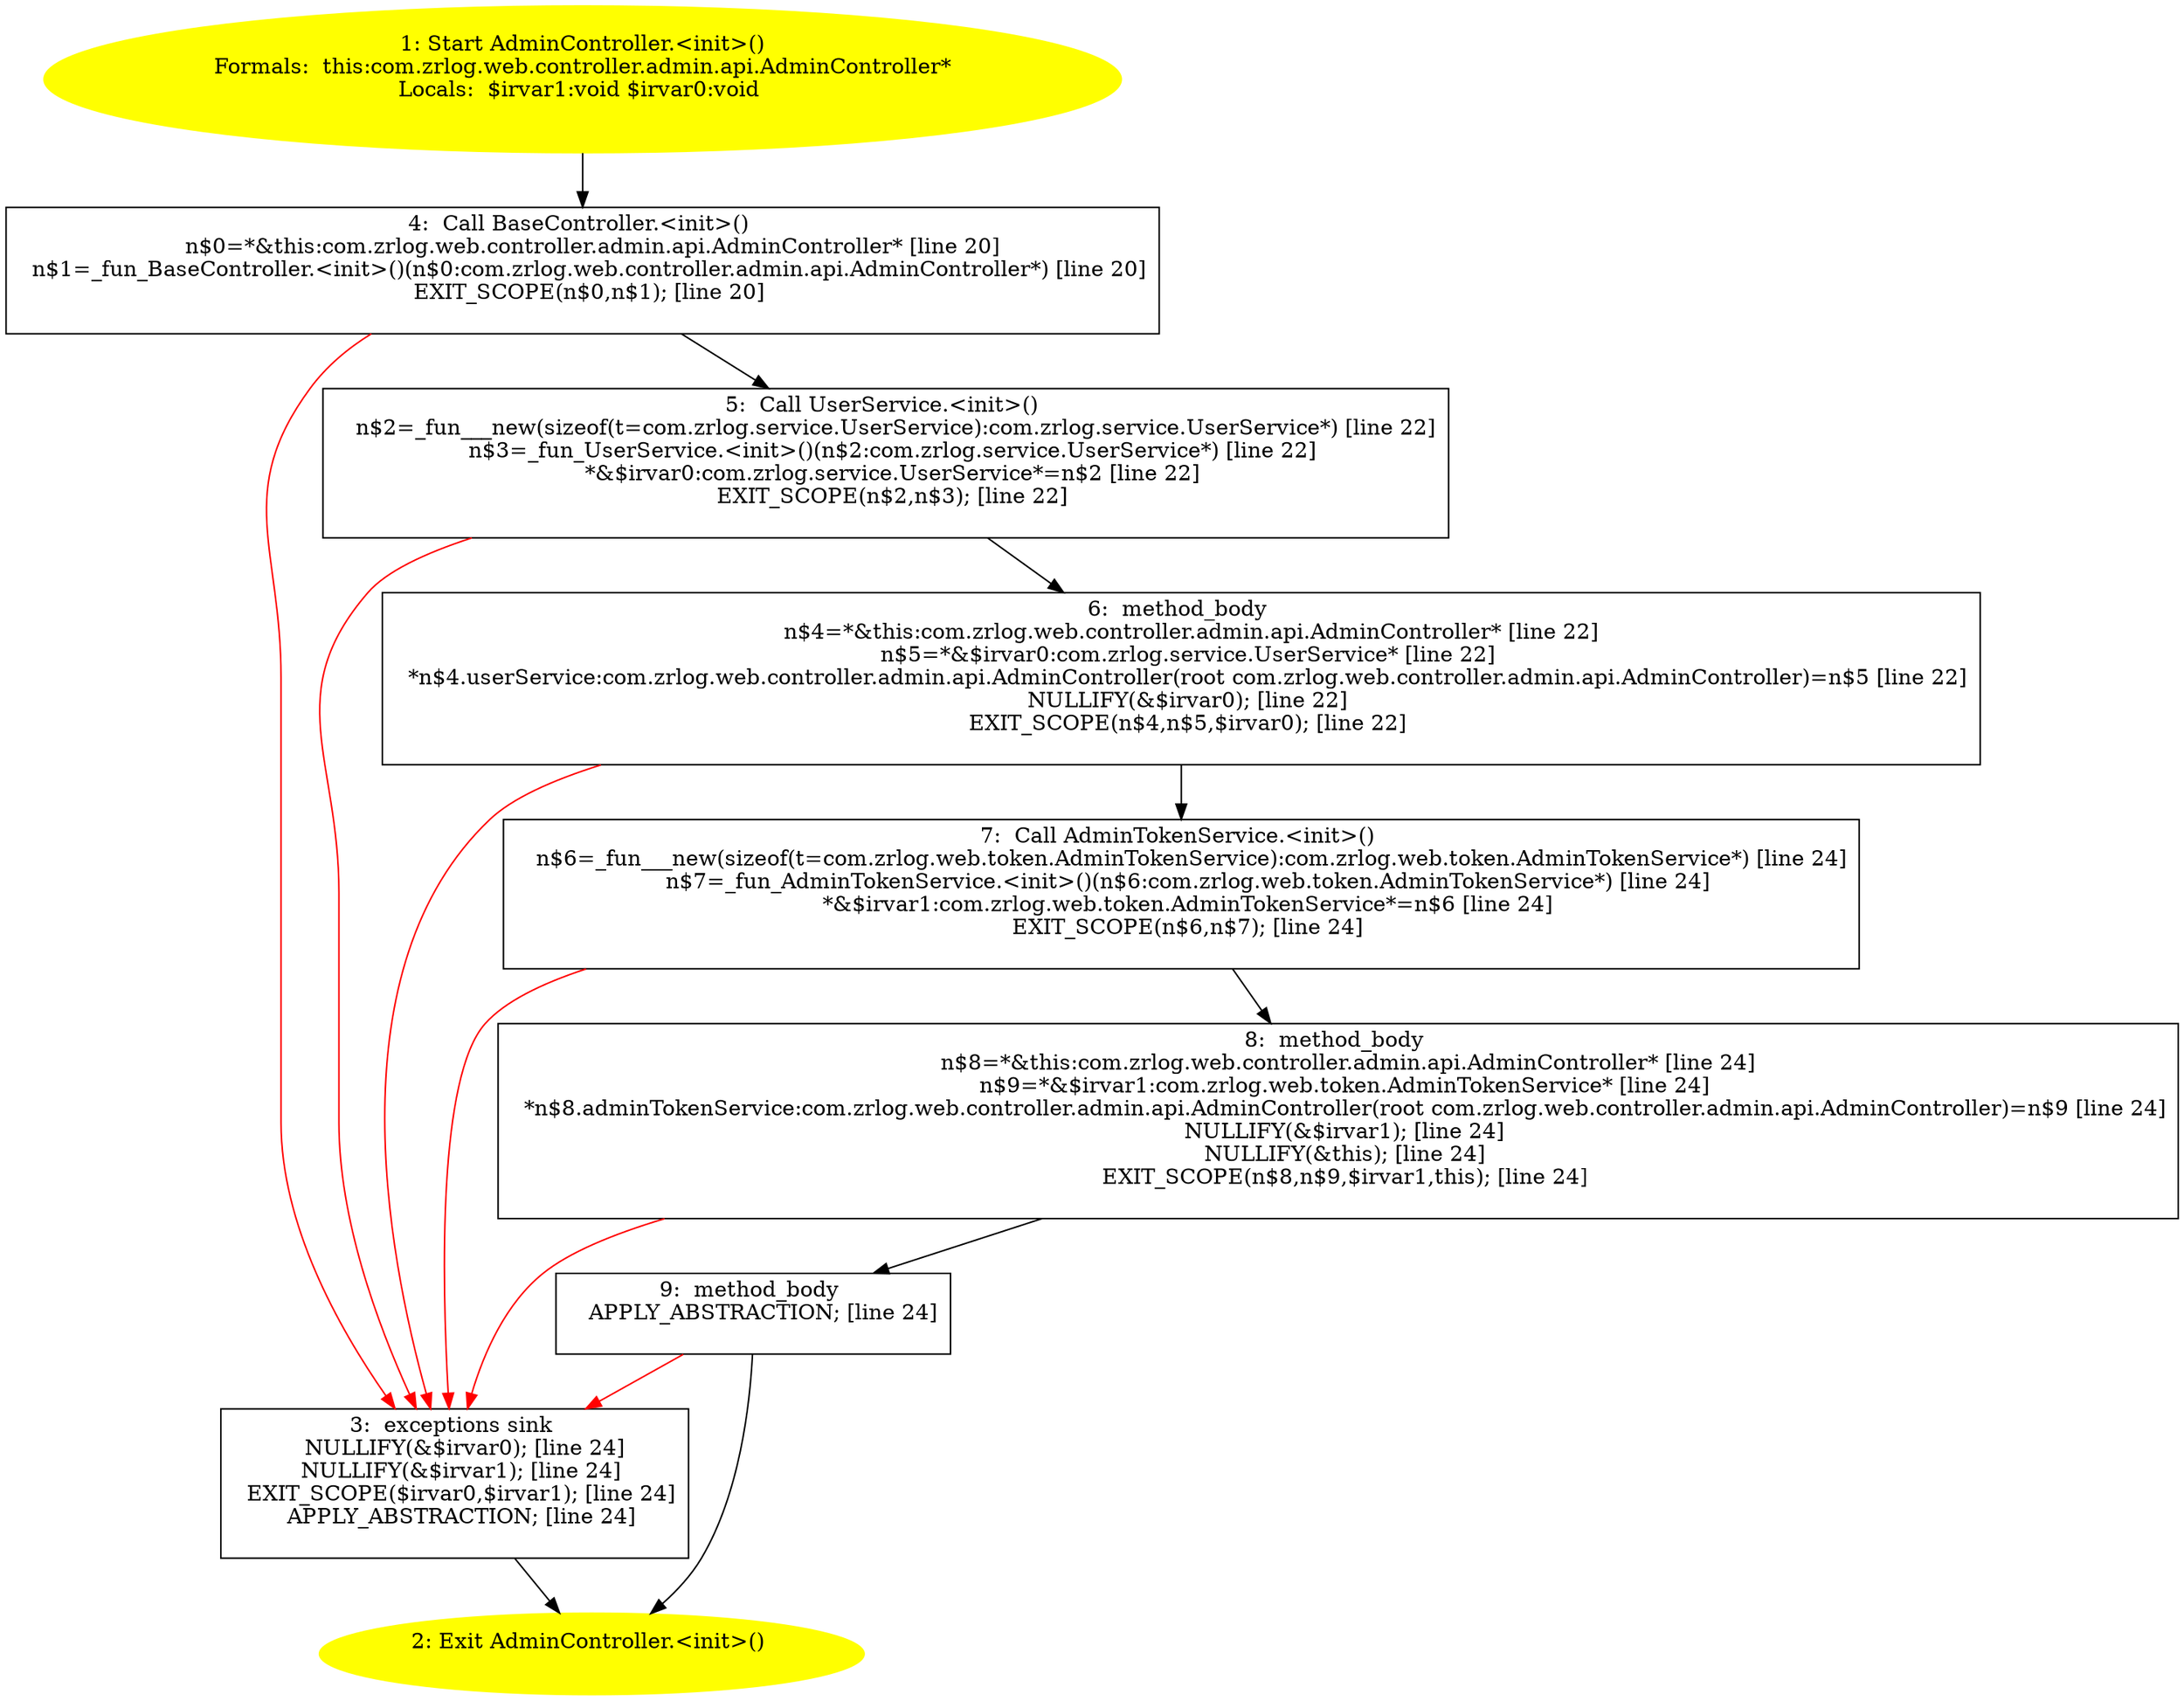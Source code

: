 /* @generated */
digraph cfg {
"com.zrlog.web.controller.admin.api.AdminController.<init>().76fb7b8a67fea6424a06a6db674fa357_1" [label="1: Start AdminController.<init>()\nFormals:  this:com.zrlog.web.controller.admin.api.AdminController*\nLocals:  $irvar1:void $irvar0:void \n  " color=yellow style=filled]
	

	 "com.zrlog.web.controller.admin.api.AdminController.<init>().76fb7b8a67fea6424a06a6db674fa357_1" -> "com.zrlog.web.controller.admin.api.AdminController.<init>().76fb7b8a67fea6424a06a6db674fa357_4" ;
"com.zrlog.web.controller.admin.api.AdminController.<init>().76fb7b8a67fea6424a06a6db674fa357_2" [label="2: Exit AdminController.<init>() \n  " color=yellow style=filled]
	

"com.zrlog.web.controller.admin.api.AdminController.<init>().76fb7b8a67fea6424a06a6db674fa357_3" [label="3:  exceptions sink \n   NULLIFY(&$irvar0); [line 24]\n  NULLIFY(&$irvar1); [line 24]\n  EXIT_SCOPE($irvar0,$irvar1); [line 24]\n  APPLY_ABSTRACTION; [line 24]\n " shape="box"]
	

	 "com.zrlog.web.controller.admin.api.AdminController.<init>().76fb7b8a67fea6424a06a6db674fa357_3" -> "com.zrlog.web.controller.admin.api.AdminController.<init>().76fb7b8a67fea6424a06a6db674fa357_2" ;
"com.zrlog.web.controller.admin.api.AdminController.<init>().76fb7b8a67fea6424a06a6db674fa357_4" [label="4:  Call BaseController.<init>() \n   n$0=*&this:com.zrlog.web.controller.admin.api.AdminController* [line 20]\n  n$1=_fun_BaseController.<init>()(n$0:com.zrlog.web.controller.admin.api.AdminController*) [line 20]\n  EXIT_SCOPE(n$0,n$1); [line 20]\n " shape="box"]
	

	 "com.zrlog.web.controller.admin.api.AdminController.<init>().76fb7b8a67fea6424a06a6db674fa357_4" -> "com.zrlog.web.controller.admin.api.AdminController.<init>().76fb7b8a67fea6424a06a6db674fa357_5" ;
	 "com.zrlog.web.controller.admin.api.AdminController.<init>().76fb7b8a67fea6424a06a6db674fa357_4" -> "com.zrlog.web.controller.admin.api.AdminController.<init>().76fb7b8a67fea6424a06a6db674fa357_3" [color="red" ];
"com.zrlog.web.controller.admin.api.AdminController.<init>().76fb7b8a67fea6424a06a6db674fa357_5" [label="5:  Call UserService.<init>() \n   n$2=_fun___new(sizeof(t=com.zrlog.service.UserService):com.zrlog.service.UserService*) [line 22]\n  n$3=_fun_UserService.<init>()(n$2:com.zrlog.service.UserService*) [line 22]\n  *&$irvar0:com.zrlog.service.UserService*=n$2 [line 22]\n  EXIT_SCOPE(n$2,n$3); [line 22]\n " shape="box"]
	

	 "com.zrlog.web.controller.admin.api.AdminController.<init>().76fb7b8a67fea6424a06a6db674fa357_5" -> "com.zrlog.web.controller.admin.api.AdminController.<init>().76fb7b8a67fea6424a06a6db674fa357_6" ;
	 "com.zrlog.web.controller.admin.api.AdminController.<init>().76fb7b8a67fea6424a06a6db674fa357_5" -> "com.zrlog.web.controller.admin.api.AdminController.<init>().76fb7b8a67fea6424a06a6db674fa357_3" [color="red" ];
"com.zrlog.web.controller.admin.api.AdminController.<init>().76fb7b8a67fea6424a06a6db674fa357_6" [label="6:  method_body \n   n$4=*&this:com.zrlog.web.controller.admin.api.AdminController* [line 22]\n  n$5=*&$irvar0:com.zrlog.service.UserService* [line 22]\n  *n$4.userService:com.zrlog.web.controller.admin.api.AdminController(root com.zrlog.web.controller.admin.api.AdminController)=n$5 [line 22]\n  NULLIFY(&$irvar0); [line 22]\n  EXIT_SCOPE(n$4,n$5,$irvar0); [line 22]\n " shape="box"]
	

	 "com.zrlog.web.controller.admin.api.AdminController.<init>().76fb7b8a67fea6424a06a6db674fa357_6" -> "com.zrlog.web.controller.admin.api.AdminController.<init>().76fb7b8a67fea6424a06a6db674fa357_7" ;
	 "com.zrlog.web.controller.admin.api.AdminController.<init>().76fb7b8a67fea6424a06a6db674fa357_6" -> "com.zrlog.web.controller.admin.api.AdminController.<init>().76fb7b8a67fea6424a06a6db674fa357_3" [color="red" ];
"com.zrlog.web.controller.admin.api.AdminController.<init>().76fb7b8a67fea6424a06a6db674fa357_7" [label="7:  Call AdminTokenService.<init>() \n   n$6=_fun___new(sizeof(t=com.zrlog.web.token.AdminTokenService):com.zrlog.web.token.AdminTokenService*) [line 24]\n  n$7=_fun_AdminTokenService.<init>()(n$6:com.zrlog.web.token.AdminTokenService*) [line 24]\n  *&$irvar1:com.zrlog.web.token.AdminTokenService*=n$6 [line 24]\n  EXIT_SCOPE(n$6,n$7); [line 24]\n " shape="box"]
	

	 "com.zrlog.web.controller.admin.api.AdminController.<init>().76fb7b8a67fea6424a06a6db674fa357_7" -> "com.zrlog.web.controller.admin.api.AdminController.<init>().76fb7b8a67fea6424a06a6db674fa357_8" ;
	 "com.zrlog.web.controller.admin.api.AdminController.<init>().76fb7b8a67fea6424a06a6db674fa357_7" -> "com.zrlog.web.controller.admin.api.AdminController.<init>().76fb7b8a67fea6424a06a6db674fa357_3" [color="red" ];
"com.zrlog.web.controller.admin.api.AdminController.<init>().76fb7b8a67fea6424a06a6db674fa357_8" [label="8:  method_body \n   n$8=*&this:com.zrlog.web.controller.admin.api.AdminController* [line 24]\n  n$9=*&$irvar1:com.zrlog.web.token.AdminTokenService* [line 24]\n  *n$8.adminTokenService:com.zrlog.web.controller.admin.api.AdminController(root com.zrlog.web.controller.admin.api.AdminController)=n$9 [line 24]\n  NULLIFY(&$irvar1); [line 24]\n  NULLIFY(&this); [line 24]\n  EXIT_SCOPE(n$8,n$9,$irvar1,this); [line 24]\n " shape="box"]
	

	 "com.zrlog.web.controller.admin.api.AdminController.<init>().76fb7b8a67fea6424a06a6db674fa357_8" -> "com.zrlog.web.controller.admin.api.AdminController.<init>().76fb7b8a67fea6424a06a6db674fa357_9" ;
	 "com.zrlog.web.controller.admin.api.AdminController.<init>().76fb7b8a67fea6424a06a6db674fa357_8" -> "com.zrlog.web.controller.admin.api.AdminController.<init>().76fb7b8a67fea6424a06a6db674fa357_3" [color="red" ];
"com.zrlog.web.controller.admin.api.AdminController.<init>().76fb7b8a67fea6424a06a6db674fa357_9" [label="9:  method_body \n   APPLY_ABSTRACTION; [line 24]\n " shape="box"]
	

	 "com.zrlog.web.controller.admin.api.AdminController.<init>().76fb7b8a67fea6424a06a6db674fa357_9" -> "com.zrlog.web.controller.admin.api.AdminController.<init>().76fb7b8a67fea6424a06a6db674fa357_2" ;
	 "com.zrlog.web.controller.admin.api.AdminController.<init>().76fb7b8a67fea6424a06a6db674fa357_9" -> "com.zrlog.web.controller.admin.api.AdminController.<init>().76fb7b8a67fea6424a06a6db674fa357_3" [color="red" ];
}
